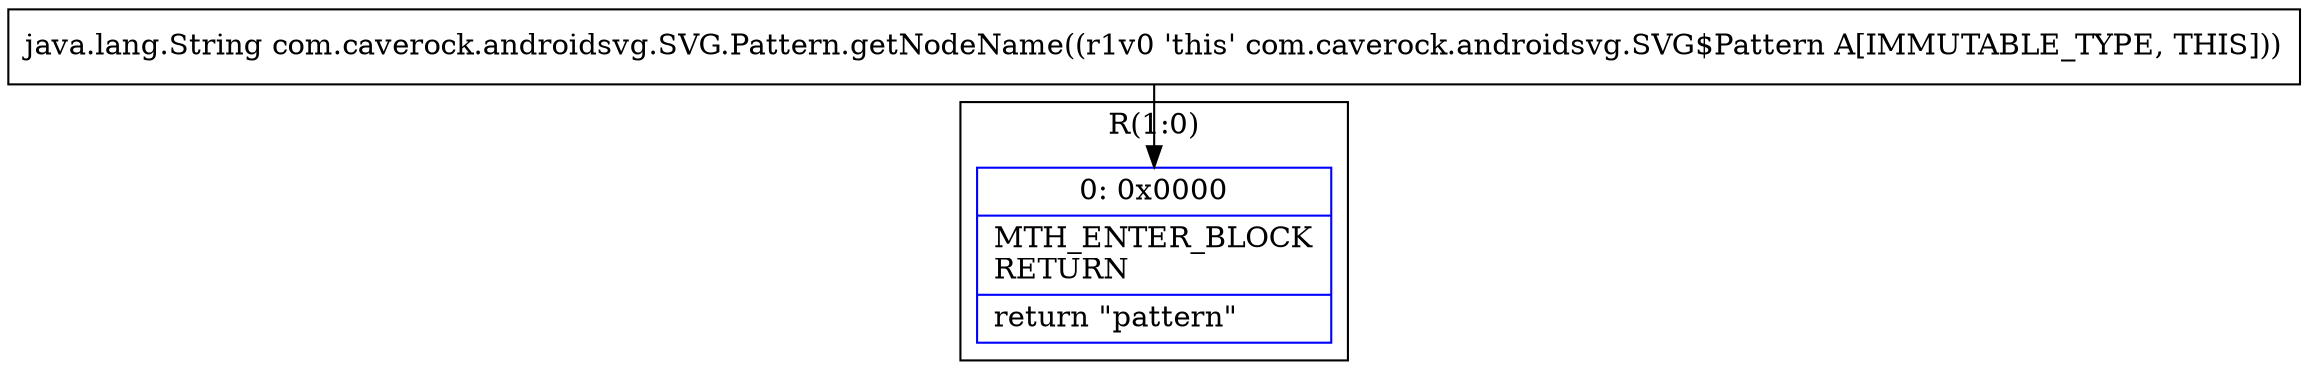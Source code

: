 digraph "CFG forcom.caverock.androidsvg.SVG.Pattern.getNodeName()Ljava\/lang\/String;" {
subgraph cluster_Region_624018371 {
label = "R(1:0)";
node [shape=record,color=blue];
Node_0 [shape=record,label="{0\:\ 0x0000|MTH_ENTER_BLOCK\lRETURN\l|return \"pattern\"\l}"];
}
MethodNode[shape=record,label="{java.lang.String com.caverock.androidsvg.SVG.Pattern.getNodeName((r1v0 'this' com.caverock.androidsvg.SVG$Pattern A[IMMUTABLE_TYPE, THIS])) }"];
MethodNode -> Node_0;
}

